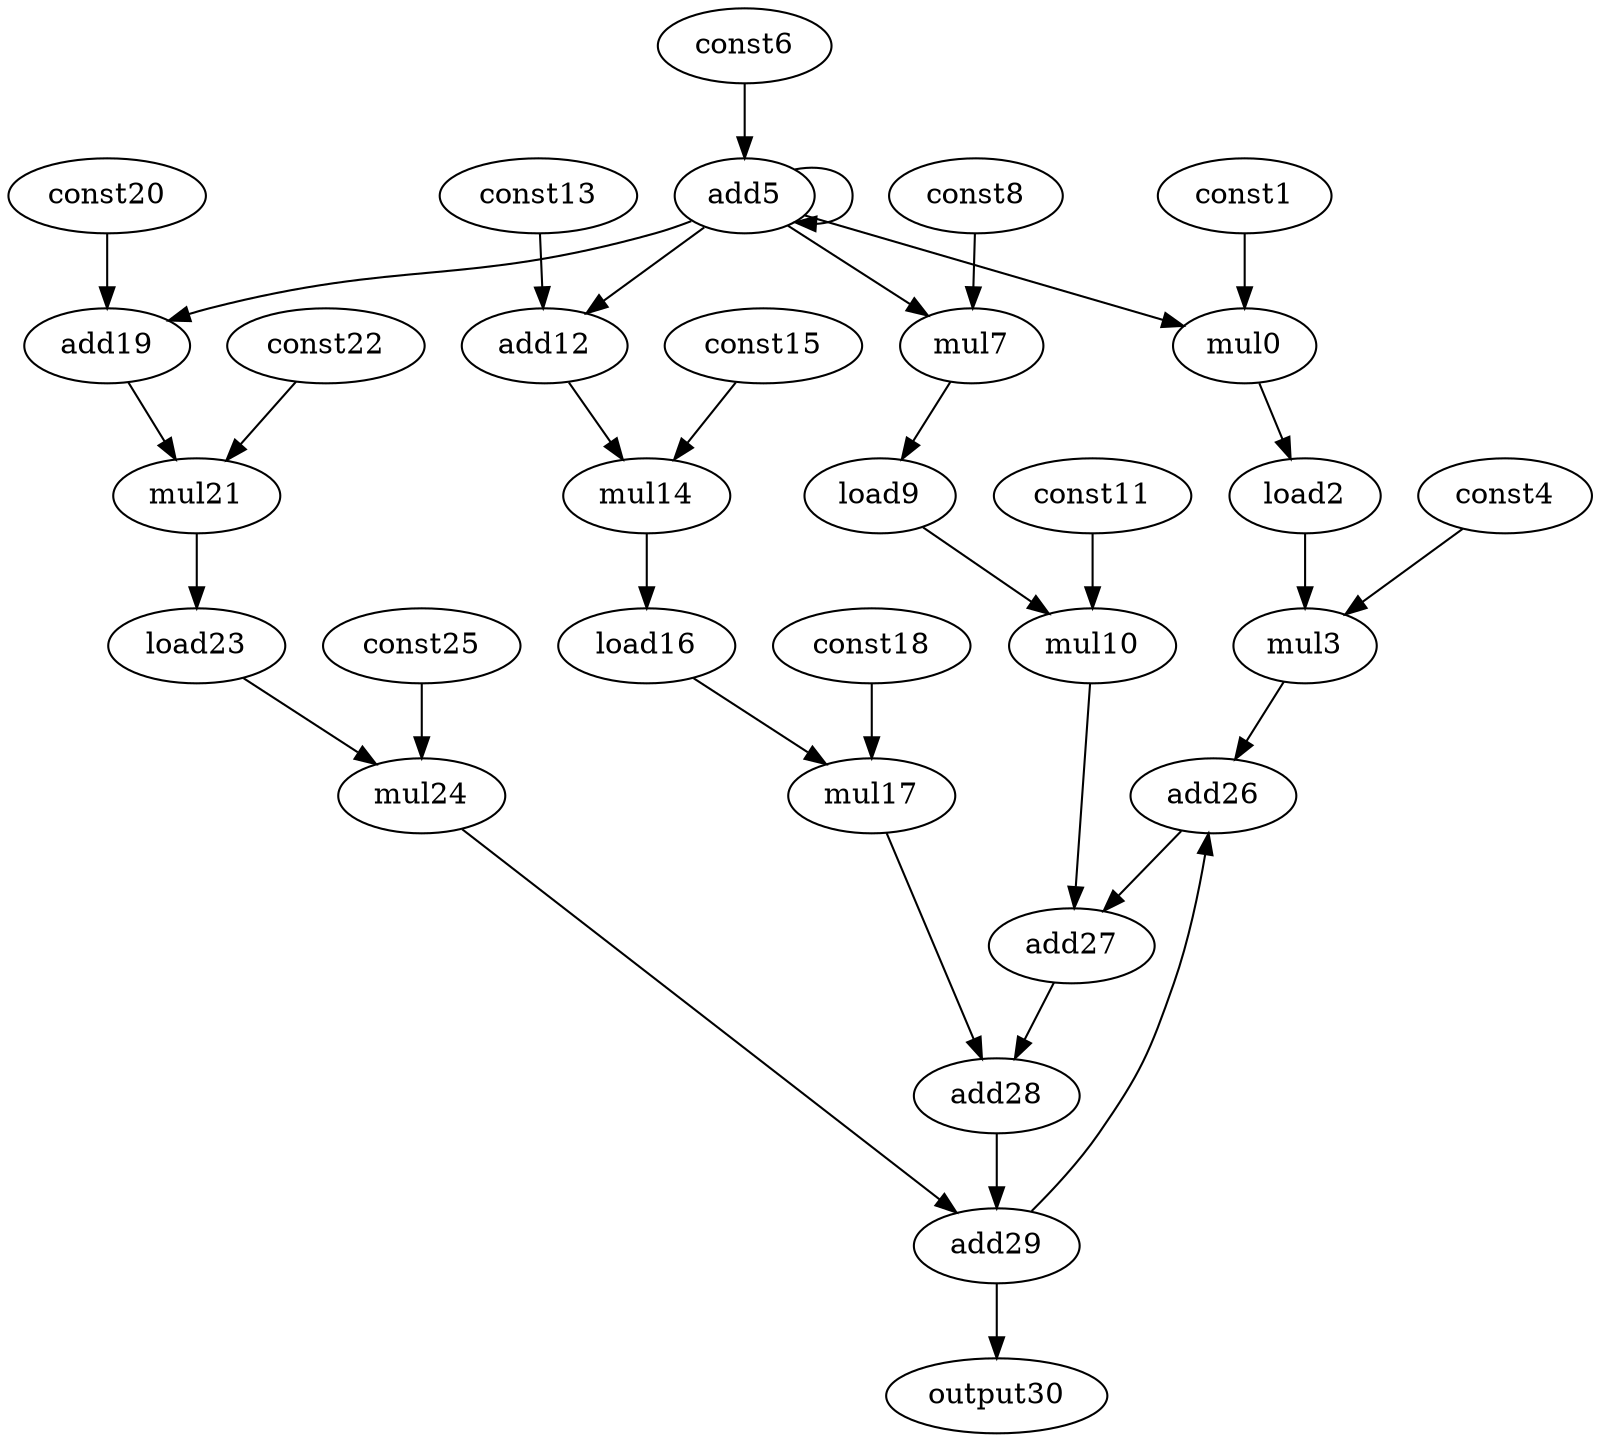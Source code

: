 digraph G {
mul0[opcode=mul];
const1[opcode=const];
load2[opcode=load];
mul3[opcode=mul];
const4[opcode=const];
add5[opcode=add];
const6[opcode=const];
mul7[opcode=mul];
const8[opcode=const];
load9[opcode=load];
mul10[opcode=mul];
const11[opcode=const];
add12[opcode=add];
const13[opcode=const];
mul14[opcode=mul];
const15[opcode=const];
load16[opcode=load];
mul17[opcode=mul];
const18[opcode=const];
add19[opcode=add];
const20[opcode=const];
mul21[opcode=mul];
const22[opcode=const];
load23[opcode=load];
mul24[opcode=mul];
const25[opcode=const];
add26[opcode=add];
add27[opcode=add];
add28[opcode=add];
add29[opcode=add];
output30[opcode=output];
load2->mul3[operand=0]; //load->mul
mul3->add26[operand=0]; //mul->add
add5->mul7[operand=1]; //add->gep_mul
add5->mul0[operand=1]; //add->gep_mul
add5->add5[operand=0]; //add->add
add5->add12[operand=0]; //add->add
add5->add19[operand=0]; //add->add
load9->mul10[operand=0]; //load->mul
mul10->add27[operand=1]; //mul->add
add12->mul14[operand=1]; //add->gep_mul
load16->mul17[operand=0]; //load->mul
mul17->add28[operand=1]; //mul->add
add19->mul21[operand=1]; //add->gep_mul
load23->mul24[operand=0]; //load->mul
mul24->add29[operand=1]; //mul->add
add26->add27[operand=0]; //add->add
add27->add28[operand=0]; //add->add
add28->add29[operand=0]; //add->add
add29->output30[operand=0]; //add->output
add29->add26[operand=1]; //add->add
const1->mul0[operand=0]; //gep_const->gep_mul
mul0->load2[operand=0]; //gep_mul->load
const4->mul3[operand=1]; //const->mul
const6->add5[operand=1]; //const->add
const8->mul7[operand=0]; //gep_const->gep_mul
mul7->load9[operand=0]; //gep_mul->load
const11->mul10[operand=1]; //const->mul
const13->add12[operand=1]; //const->add
const15->mul14[operand=0]; //gep_const->gep_mul
mul14->load16[operand=0]; //gep_mul->load
const18->mul17[operand=1]; //const->mul
const20->add19[operand=1]; //const->add
const22->mul21[operand=0]; //gep_const->gep_mul
mul21->load23[operand=0]; //gep_mul->load
const25->mul24[operand=1]; //const->mul
}
